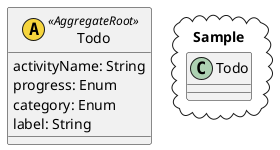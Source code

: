 @startuml
package Sample <<Cloud>> {
    class Todo
'    class SampleContents
'    class CreateSample
}
'Sample *-- SampleContents
'SampleContents --> Sample2

'package Sample2 <<Cloud>> {
'    class Sample2
'}

'class Sample2 << (A,#f6d53d) AggregateRoot >> {
'    productNo: String
'    name: String
'    price: MonetaryAmount
'    hasStock()
'    reduceStock()
'}

class Todo << (A,#f6d53d) AggregateRoot >> {
    activityName: String
    progress: Enum
    category: Enum
    label: String
'    lines: List<SampleContents>
}

'class SampleContents << (E,#f6d53d) Entity >>  {
'    product: Sample2.ProductAssociation
'    name: String
'    price: MonetaryAmount
'    quantity: int
'}

'class CreateSample << (C,#acd0f6) Command >> {
'    lines: List<SampleContents>
'    customerName: String
'    creditCardNumber: String
'}

@enduml